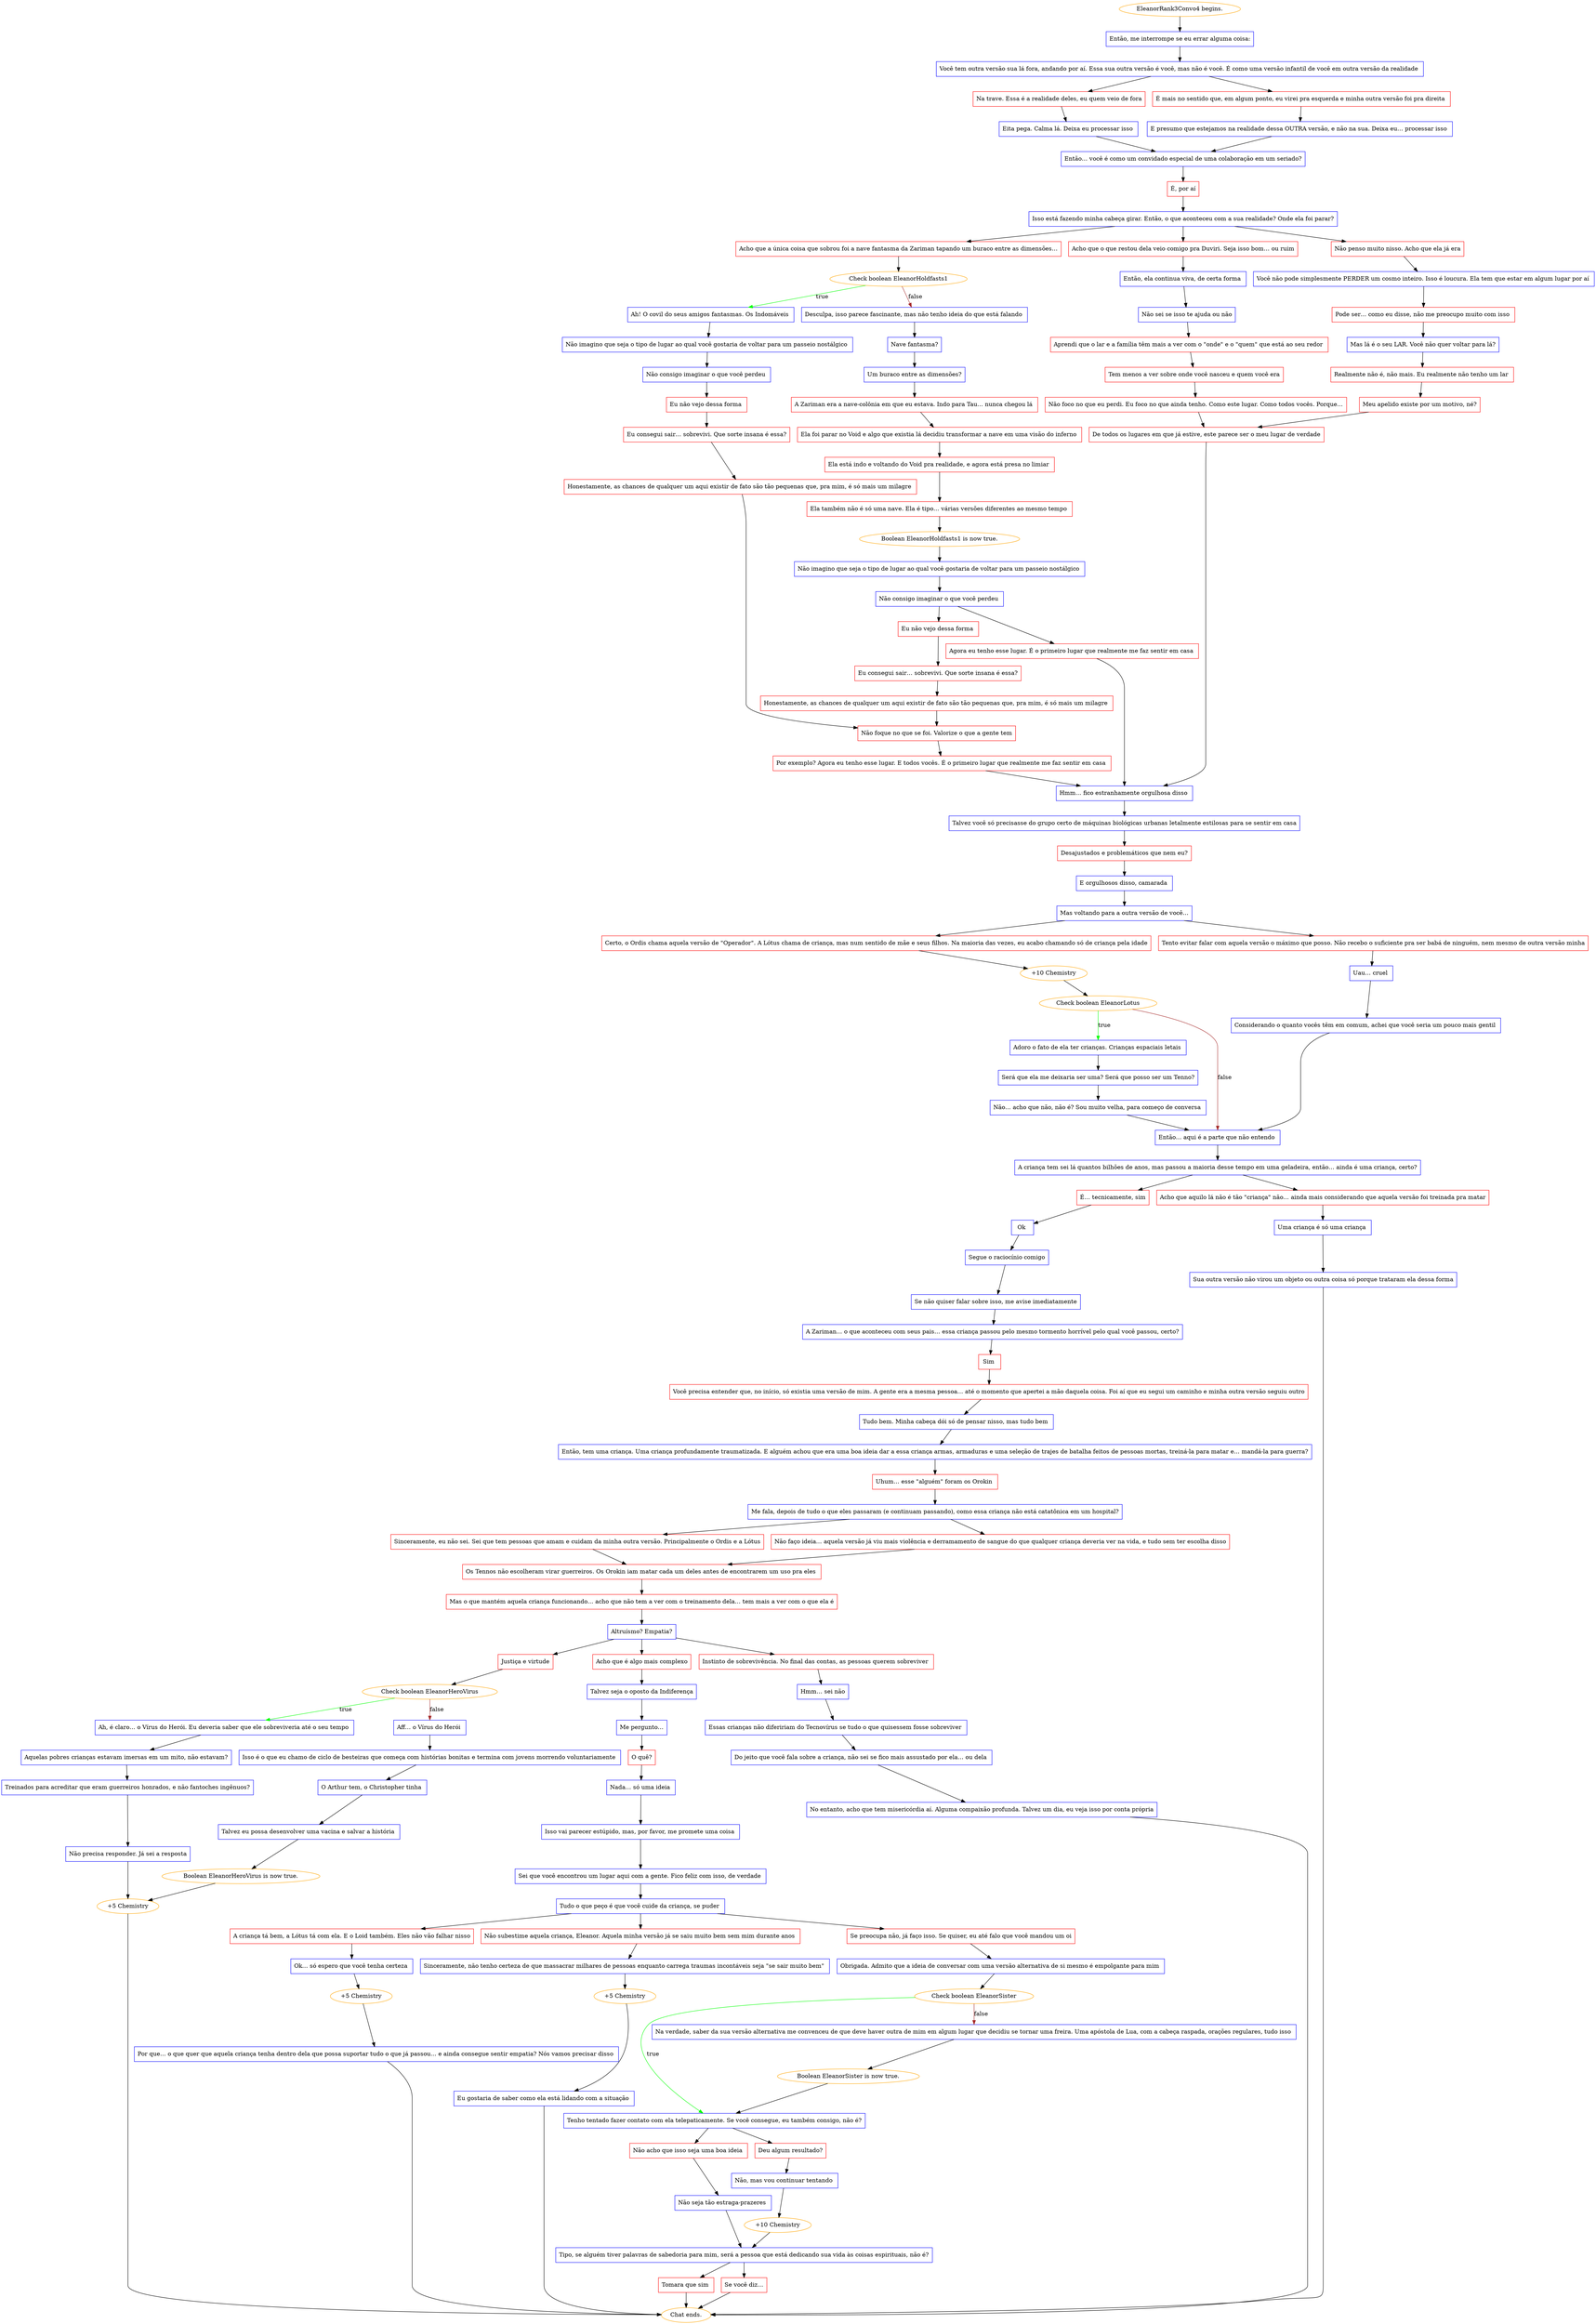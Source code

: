 digraph {
	"EleanorRank3Convo4 begins." [color=orange];
		"EleanorRank3Convo4 begins." -> j2527855742;
	j2527855742 [label="Então, me interrompe se eu errar alguma coisa:",shape=box,color=blue];
		j2527855742 -> j1425707089;
	j1425707089 [label="Você tem outra versão sua lá fora, andando por aí. Essa sua outra versão é você, mas não é você. É como uma versão infantil de você em outra versão da realidade ",shape=box,color=blue];
		j1425707089 -> j1117151716;
		j1425707089 -> j3513394895;
	j1117151716 [label="Na trave. Essa é a realidade deles, eu quem veio de fora",shape=box,color=red];
		j1117151716 -> j2746273231;
	j3513394895 [label="É mais no sentido que, em algum ponto, eu virei pra esquerda e minha outra versão foi pra direita ",shape=box,color=red];
		j3513394895 -> j4052605735;
	j2746273231 [label="Eita pega. Calma lá. Deixa eu processar isso ",shape=box,color=blue];
		j2746273231 -> j84389846;
	j4052605735 [label="E presumo que estejamos na realidade dessa OUTRA versão, e não na sua. Deixa eu… processar isso ",shape=box,color=blue];
		j4052605735 -> j84389846;
	j84389846 [label="Então… você é como um convidado especial de uma colaboração em um seriado?",shape=box,color=blue];
		j84389846 -> j2954390719;
	j2954390719 [label="É, por aí",shape=box,color=red];
		j2954390719 -> j3596239656;
	j3596239656 [label="Isso está fazendo minha cabeça girar. Então, o que aconteceu com a sua realidade? Onde ela foi parar?",shape=box,color=blue];
		j3596239656 -> j4259123925;
		j3596239656 -> j3267485565;
		j3596239656 -> j1099381275;
	j4259123925 [label="Acho que a única coisa que sobrou foi a nave fantasma da Zariman tapando um buraco entre as dimensões…",shape=box,color=red];
		j4259123925 -> j622483262;
	j3267485565 [label="Acho que o que restou dela veio comigo pra Duviri. Seja isso bom… ou ruim",shape=box,color=red];
		j3267485565 -> j1835399227;
	j1099381275 [label="Não penso muito nisso. Acho que ela já era",shape=box,color=red];
		j1099381275 -> j611513843;
	j622483262 [label="Check boolean EleanorHoldfasts1",color=orange];
		j622483262 -> j16995984 [label=true,color=green];
		j622483262 -> j2581704363 [label=false,color=brown];
	j1835399227 [label="Então, ela continua viva, de certa forma ",shape=box,color=blue];
		j1835399227 -> j2914405309;
	j611513843 [label="Você não pode simplesmente PERDER um cosmo inteiro. Isso é loucura. Ela tem que estar em algum lugar por aí ",shape=box,color=blue];
		j611513843 -> j1404901247;
	j16995984 [label="Ah! O covil do seus amigos fantasmas. Os Indomáveis ",shape=box,color=blue];
		j16995984 -> j2726303153;
	j2581704363 [label="Desculpa, isso parece fascinante, mas não tenho ideia do que está falando ",shape=box,color=blue];
		j2581704363 -> j326017737;
	j2914405309 [label="Não sei se isso te ajuda ou não",shape=box,color=blue];
		j2914405309 -> j3922808818;
	j1404901247 [label="Pode ser… como eu disse, não me preocupo muito com isso ",shape=box,color=red];
		j1404901247 -> j3748949909;
	j2726303153 [label="Não imagino que seja o tipo de lugar ao qual você gostaria de voltar para um passeio nostálgico ",shape=box,color=blue];
		j2726303153 -> j1634370899;
	j326017737 [label="Nave fantasma?",shape=box,color=blue];
		j326017737 -> j1895492883;
	j3922808818 [label="Aprendi que o lar e a família têm mais a ver com o \"onde\" e o \"quem\" que está ao seu redor ",shape=box,color=red];
		j3922808818 -> j213958982;
	j3748949909 [label="Mas lá é o seu LAR. Você não quer voltar para lá?",shape=box,color=blue];
		j3748949909 -> j4229493067;
	j1634370899 [label="Não consigo imaginar o que você perdeu ",shape=box,color=blue];
		j1634370899 -> j286654209;
	j1895492883 [label="Um buraco entre as dimensões?",shape=box,color=blue];
		j1895492883 -> j3007039313;
	j213958982 [label="Tem menos a ver sobre onde você nasceu e quem você era",shape=box,color=red];
		j213958982 -> j62875848;
	j4229493067 [label="Realmente não é, não mais. Eu realmente não tenho um lar ",shape=box,color=red];
		j4229493067 -> j1330233338;
	j286654209 [label="Eu não vejo dessa forma ",shape=box,color=red];
		j286654209 -> j980693214;
	j3007039313 [label="A Zariman era a nave-colônia em que eu estava. Indo para Tau… nunca chegou lá ",shape=box,color=red];
		j3007039313 -> j1146985201;
	j62875848 [label="Não foco no que eu perdi. Eu foco no que ainda tenho. Como este lugar. Como todos vocês. Porque…",shape=box,color=red];
		j62875848 -> j1726137856;
	j1330233338 [label="Meu apelido existe por um motivo, né?",shape=box,color=red];
		j1330233338 -> j1726137856;
	j980693214 [label="Eu consegui sair… sobrevivi. Que sorte insana é essa?",shape=box,color=red];
		j980693214 -> j3148780362;
	j1146985201 [label="Ela foi parar no Void e algo que existia lá decidiu transformar a nave em uma visão do inferno ",shape=box,color=red];
		j1146985201 -> j58132982;
	j1726137856 [label="De todos os lugares em que já estive, este parece ser o meu lugar de verdade",shape=box,color=red];
		j1726137856 -> j2790791290;
	j3148780362 [label="Honestamente, as chances de qualquer um aqui existir de fato são tão pequenas que, pra mim, é só mais um milagre ",shape=box,color=red];
		j3148780362 -> j1410448629;
	j58132982 [label="Ela está indo e voltando do Void pra realidade, e agora está presa no limiar ",shape=box,color=red];
		j58132982 -> j953830448;
	j2790791290 [label="Hmm… fico estranhamente orgulhosa disso ",shape=box,color=blue];
		j2790791290 -> j209399611;
	j1410448629 [label="Não foque no que se foi. Valorize o que a gente tem",shape=box,color=red];
		j1410448629 -> j3614744566;
	j953830448 [label="Ela também não é só uma nave. Ela é tipo… várias versões diferentes ao mesmo tempo ",shape=box,color=red];
		j953830448 -> j1464284859;
	j209399611 [label="Talvez você só precisasse do grupo certo de máquinas biológicas urbanas letalmente estilosas para se sentir em casa",shape=box,color=blue];
		j209399611 -> j2228593400;
	j3614744566 [label="Por exemplo? Agora eu tenho esse lugar. E todos vocês. É o primeiro lugar que realmente me faz sentir em casa ",shape=box,color=red];
		j3614744566 -> j2790791290;
	j1464284859 [label="Boolean EleanorHoldfasts1 is now true.",color=orange];
		j1464284859 -> j3930150132;
	j2228593400 [label="Desajustados e problemáticos que nem eu?",shape=box,color=red];
		j2228593400 -> j3361017068;
	j3930150132 [label="Não imagino que seja o tipo de lugar ao qual você gostaria de voltar para um passeio nostálgico ",shape=box,color=blue];
		j3930150132 -> j2883285453;
	j3361017068 [label="E orgulhosos disso, camarada ",shape=box,color=blue];
		j3361017068 -> j953036549;
	j2883285453 [label="Não consigo imaginar o que você perdeu ",shape=box,color=blue];
		j2883285453 -> j78244185;
		j2883285453 -> j2177298613;
	j953036549 [label="Mas voltando para a outra versão de você…",shape=box,color=blue];
		j953036549 -> j287510040;
		j953036549 -> j3890265389;
	j78244185 [label="Eu não vejo dessa forma ",shape=box,color=red];
		j78244185 -> j2235125347;
	j2177298613 [label="Agora eu tenho esse lugar. É o primeiro lugar que realmente me faz sentir em casa ",shape=box,color=red];
		j2177298613 -> j2790791290;
	j287510040 [label="Certo, o Ordis chama aquela versão de \"Operador\". A Lótus chama de criança, mas num sentido de mãe e seus filhos. Na maioria das vezes, eu acabo chamando só de criança pela idade",shape=box,color=red];
		j287510040 -> j4061780858;
	j3890265389 [label="Tento evitar falar com aquela versão o máximo que posso. Não recebo o suficiente pra ser babá de ninguém, nem mesmo de outra versão minha",shape=box,color=red];
		j3890265389 -> j1772238502;
	j2235125347 [label="Eu consegui sair… sobrevivi. Que sorte insana é essa?",shape=box,color=red];
		j2235125347 -> j973869067;
	j4061780858 [label="+10 Chemistry",color=orange];
		j4061780858 -> j3978629636;
	j1772238502 [label="Uau… cruel ",shape=box,color=blue];
		j1772238502 -> j1533006667;
	j973869067 [label="Honestamente, as chances de qualquer um aqui existir de fato são tão pequenas que, pra mim, é só mais um milagre ",shape=box,color=red];
		j973869067 -> j1410448629;
	j3978629636 [label="Check boolean EleanorLotus",color=orange];
		j3978629636 -> j1336207776 [label=true,color=green];
		j3978629636 -> j4191784897 [label=false,color=brown];
	j1533006667 [label="Considerando o quanto vocês têm em comum, achei que você seria um pouco mais gentil ",shape=box,color=blue];
		j1533006667 -> j4191784897;
	j1336207776 [label="Adoro o fato de ela ter crianças. Crianças espaciais letais ",shape=box,color=blue];
		j1336207776 -> j3495069858;
	j4191784897 [label="Então… aqui é a parte que não entendo ",shape=box,color=blue];
		j4191784897 -> j2278856670;
	j3495069858 [label="Será que ela me deixaria ser uma? Será que posso ser um Tenno?",shape=box,color=blue];
		j3495069858 -> j2242775115;
	j2278856670 [label="A criança tem sei lá quantos bilhões de anos, mas passou a maioria desse tempo em uma geladeira, então… ainda é uma criança, certo?",shape=box,color=blue];
		j2278856670 -> j1300498248;
		j2278856670 -> j422140448;
	j2242775115 [label="Não… acho que não, não é? Sou muito velha, para começo de conversa ",shape=box,color=blue];
		j2242775115 -> j4191784897;
	j1300498248 [label="É… tecnicamente, sim",shape=box,color=red];
		j1300498248 -> j2633074882;
	j422140448 [label="Acho que aquilo lá não é tão \"criança\" não… ainda mais considerando que aquela versão foi treinada pra matar",shape=box,color=red];
		j422140448 -> j1558829275;
	j2633074882 [label="Ok ",shape=box,color=blue];
		j2633074882 -> j2586386721;
	j1558829275 [label="Uma criança é só uma criança ",shape=box,color=blue];
		j1558829275 -> j539134869;
	j2586386721 [label="Segue o raciocínio comigo",shape=box,color=blue];
		j2586386721 -> j3213043404;
	j539134869 [label="Sua outra versão não virou um objeto ou outra coisa só porque trataram ela dessa forma",shape=box,color=blue];
		j539134869 -> "Chat ends.";
	j3213043404 [label="Se não quiser falar sobre isso, me avise imediatamente",shape=box,color=blue];
		j3213043404 -> j198072689;
	"Chat ends." [color=orange];
	j198072689 [label="A Zariman… o que aconteceu com seus pais… essa criança passou pelo mesmo tormento horrível pelo qual você passou, certo?",shape=box,color=blue];
		j198072689 -> j4098486627;
	j4098486627 [label="Sim ",shape=box,color=red];
		j4098486627 -> j3672301745;
	j3672301745 [label="Você precisa entender que, no início, só existia uma versão de mim. A gente era a mesma pessoa… até o momento que apertei a mão daquela coisa. Foi aí que eu segui um caminho e minha outra versão seguiu outro",shape=box,color=red];
		j3672301745 -> j770873347;
	j770873347 [label="Tudo bem. Minha cabeça dói só de pensar nisso, mas tudo bem ",shape=box,color=blue];
		j770873347 -> j109030684;
	j109030684 [label="Então, tem uma criança. Uma criança profundamente traumatizada. E alguém achou que era uma boa ideia dar a essa criança armas, armaduras e uma seleção de trajes de batalha feitos de pessoas mortas, treiná-la para matar e… mandá-la para guerra?",shape=box,color=blue];
		j109030684 -> j274268388;
	j274268388 [label="Uhum… esse \"alguém\" foram os Orokin ",shape=box,color=red];
		j274268388 -> j3575000225;
	j3575000225 [label="Me fala, depois de tudo o que eles passaram (e continuam passando), como essa criança não está catatônica em um hospital?",shape=box,color=blue];
		j3575000225 -> j2930993297;
		j3575000225 -> j2448175907;
	j2930993297 [label="Sinceramente, eu não sei. Sei que tem pessoas que amam e cuidam da minha outra versão. Principalmente o Ordis e a Lótus",shape=box,color=red];
		j2930993297 -> j3665913864;
	j2448175907 [label="Não faço ideia… aquela versão já viu mais violência e derramamento de sangue do que qualquer criança deveria ver na vida, e tudo sem ter escolha disso",shape=box,color=red];
		j2448175907 -> j3665913864;
	j3665913864 [label="Os Tennos não escolheram virar guerreiros. Os Orokin iam matar cada um deles antes de encontrarem um uso pra eles ",shape=box,color=red];
		j3665913864 -> j353717449;
	j353717449 [label="Mas o que mantém aquela criança funcionando… acho que não tem a ver com o treinamento dela… tem mais a ver com o que ela é",shape=box,color=red];
		j353717449 -> j413964632;
	j413964632 [label="Altruísmo? Empatia?",shape=box,color=blue];
		j413964632 -> j1194373263;
		j413964632 -> j1086235556;
		j413964632 -> j2364784406;
	j1194373263 [label="Justiça e virtude",shape=box,color=red];
		j1194373263 -> j3862202944;
	j1086235556 [label="Acho que é algo mais complexo",shape=box,color=red];
		j1086235556 -> j3476979696;
	j2364784406 [label="Instinto de sobrevivência. No final das contas, as pessoas querem sobreviver ",shape=box,color=red];
		j2364784406 -> j941445388;
	j3862202944 [label="Check boolean EleanorHeroVirus",color=orange];
		j3862202944 -> j920771874 [label=true,color=green];
		j3862202944 -> j3253912741 [label=false,color=brown];
	j3476979696 [label="Talvez seja o oposto da Indiferença",shape=box,color=blue];
		j3476979696 -> j2342939206;
	j941445388 [label="Hmm… sei não",shape=box,color=blue];
		j941445388 -> j3023810837;
	j920771874 [label="Ah, é claro… o Vírus do Herói. Eu deveria saber que ele sobreviveria até o seu tempo ",shape=box,color=blue];
		j920771874 -> j2388657635;
	j3253912741 [label="Aff… o Vírus do Herói ",shape=box,color=blue];
		j3253912741 -> j74296602;
	j2342939206 [label="Me pergunto…",shape=box,color=blue];
		j2342939206 -> j1400509137;
	j3023810837 [label="Essas crianças não difeririam do Tecnovírus se tudo o que quisessem fosse sobreviver ",shape=box,color=blue];
		j3023810837 -> j4255888463;
	j2388657635 [label="Aquelas pobres crianças estavam imersas em um mito, não estavam?",shape=box,color=blue];
		j2388657635 -> j1382056461;
	j74296602 [label="Isso é o que eu chamo de ciclo de besteiras que começa com histórias bonitas e termina com jovens morrendo voluntariamente ",shape=box,color=blue];
		j74296602 -> j4055414813;
	j1400509137 [label="O quê?",shape=box,color=red];
		j1400509137 -> j2170672249;
	j4255888463 [label="Do jeito que você fala sobre a criança, não sei se fico mais assustado por ela… ou dela ",shape=box,color=blue];
		j4255888463 -> j3027516417;
	j1382056461 [label="Treinados para acreditar que eram guerreiros honrados, e não fantoches ingênuos?",shape=box,color=blue];
		j1382056461 -> j3313665865;
	j4055414813 [label="O Arthur tem, o Christopher tinha ",shape=box,color=blue];
		j4055414813 -> j3891757434;
	j2170672249 [label="Nada… só uma ideia ",shape=box,color=blue];
		j2170672249 -> j1221858264;
	j3027516417 [label="No entanto, acho que tem misericórdia aí. Alguma compaixão profunda. Talvez um dia, eu veja isso por conta própria",shape=box,color=blue];
		j3027516417 -> "Chat ends.";
	j3313665865 [label="Não precisa responder. Já sei a resposta",shape=box,color=blue];
		j3313665865 -> j4081414586;
	j3891757434 [label="Talvez eu possa desenvolver uma vacina e salvar a história ",shape=box,color=blue];
		j3891757434 -> j679405944;
	j1221858264 [label="Isso vai parecer estúpido, mas, por favor, me promete uma coisa ",shape=box,color=blue];
		j1221858264 -> j2077994637;
	j4081414586 [label="+5 Chemistry",color=orange];
		j4081414586 -> "Chat ends.";
	j679405944 [label="Boolean EleanorHeroVirus is now true.",color=orange];
		j679405944 -> j4081414586;
	j2077994637 [label="Sei que você encontrou um lugar aqui com a gente. Fico feliz com isso, de verdade ",shape=box,color=blue];
		j2077994637 -> j276225852;
	j276225852 [label="Tudo o que peço é que você cuide da criança, se puder ",shape=box,color=blue];
		j276225852 -> j797708002;
		j276225852 -> j2839486550;
		j276225852 -> j1768010098;
	j797708002 [label="A criança tá bem, a Lótus tá com ela. E o Loid também. Eles não vão falhar nisso",shape=box,color=red];
		j797708002 -> j3526249052;
	j2839486550 [label="Não subestime aquela criança, Eleanor. Aquela minha versão já se saiu muito bem sem mim durante anos ",shape=box,color=red];
		j2839486550 -> j805771015;
	j1768010098 [label="Se preocupa não, já faço isso. Se quiser, eu até falo que você mandou um oi",shape=box,color=red];
		j1768010098 -> j2636641703;
	j3526249052 [label="Ok… só espero que você tenha certeza ",shape=box,color=blue];
		j3526249052 -> j3458196699;
	j805771015 [label="Sinceramente, não tenho certeza de que massacrar milhares de pessoas enquanto carrega traumas incontáveis seja \"se sair muito bem\" ",shape=box,color=blue];
		j805771015 -> j2496889277;
	j2636641703 [label="Obrigada. Admito que a ideia de conversar com uma versão alternativa de si mesmo é empolgante para mim ",shape=box,color=blue];
		j2636641703 -> j3106748003;
	j3458196699 [label="+5 Chemistry",color=orange];
		j3458196699 -> j1605801170;
	j2496889277 [label="+5 Chemistry",color=orange];
		j2496889277 -> j387066638;
	j3106748003 [label="Check boolean EleanorSister",color=orange];
		j3106748003 -> j2093268317 [label=true,color=green];
		j3106748003 -> j1208906729 [label=false,color=brown];
	j1605801170 [label="Por que… o que quer que aquela criança tenha dentro dela que possa suportar tudo o que já passou… e ainda consegue sentir empatia? Nós vamos precisar disso ",shape=box,color=blue];
		j1605801170 -> "Chat ends.";
	j387066638 [label="Eu gostaria de saber como ela está lidando com a situação ",shape=box,color=blue];
		j387066638 -> "Chat ends.";
	j2093268317 [label="Tenho tentado fazer contato com ela telepaticamente. Se você consegue, eu também consigo, não é?",shape=box,color=blue];
		j2093268317 -> j3923795216;
		j2093268317 -> j2295383937;
	j1208906729 [label="Na verdade, saber da sua versão alternativa me convenceu de que deve haver outra de mim em algum lugar que decidiu se tornar uma freira. Uma apóstola de Lua, com a cabeça raspada, orações regulares, tudo isso ",shape=box,color=blue];
		j1208906729 -> j3940859247;
	j3923795216 [label="Não acho que isso seja uma boa ideia ",shape=box,color=red];
		j3923795216 -> j624015536;
	j2295383937 [label="Deu algum resultado?",shape=box,color=red];
		j2295383937 -> j1075171852;
	j3940859247 [label="Boolean EleanorSister is now true.",color=orange];
		j3940859247 -> j2093268317;
	j624015536 [label="Não seja tão estraga-prazeres ",shape=box,color=blue];
		j624015536 -> j1477625144;
	j1075171852 [label="Não, mas vou continuar tentando ",shape=box,color=blue];
		j1075171852 -> j1395737101;
	j1477625144 [label="Tipo, se alguém tiver palavras de sabedoria para mim, será a pessoa que está dedicando sua vida às coisas espirituais, não é?",shape=box,color=blue];
		j1477625144 -> j224928453;
		j1477625144 -> j876467096;
	j1395737101 [label="+10 Chemistry",color=orange];
		j1395737101 -> j1477625144;
	j224928453 [label="Tomara que sim ",shape=box,color=red];
		j224928453 -> "Chat ends.";
	j876467096 [label="Se você diz…",shape=box,color=red];
		j876467096 -> "Chat ends.";
}